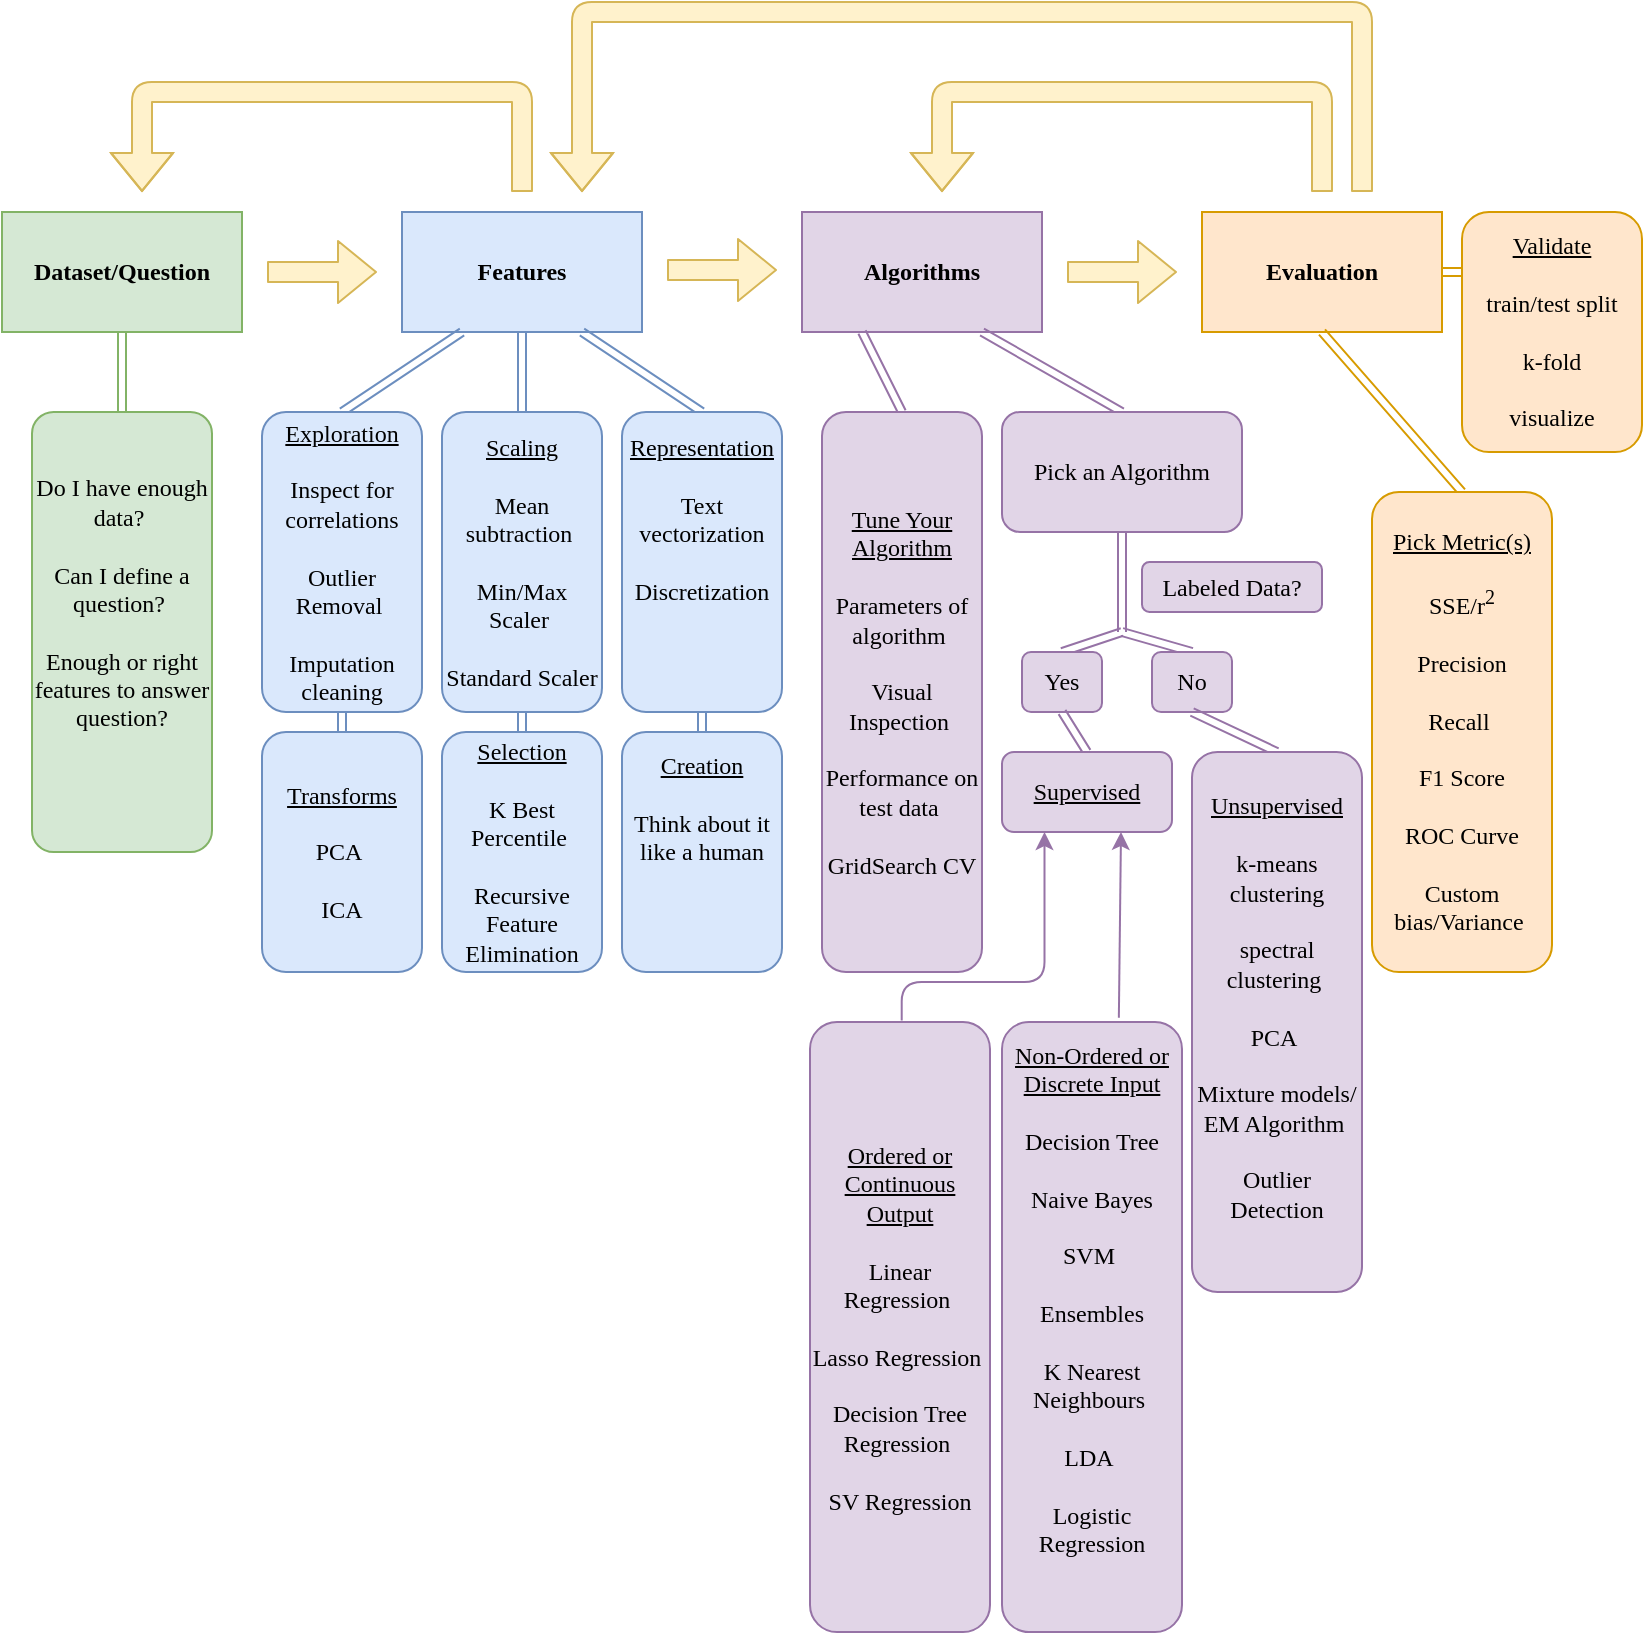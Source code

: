 <mxfile version="10.6.7" type="github"><diagram id="qT7L3otI84lgimNSR-LT" name="Page-1"><mxGraphModel dx="892" dy="560" grid="1" gridSize="10" guides="1" tooltips="1" connect="1" arrows="1" fold="1" page="1" pageScale="1" pageWidth="850" pageHeight="1100" math="0" shadow="0"><root><mxCell id="0"/><mxCell id="1" parent="0"/><mxCell id="gYrcH-Wnd0jY1bvYTcr8-1" value="&lt;font&gt;Dataset/Question&lt;/font&gt;" style="rounded=0;whiteSpace=wrap;html=1;fillColor=#d5e8d4;strokeColor=#82b366;fontStyle=1;fontFamily=Tahoma;" vertex="1" parent="1"><mxGeometry x="20" y="330" width="120" height="60" as="geometry"/></mxCell><mxCell id="gYrcH-Wnd0jY1bvYTcr8-2" value="&lt;font&gt;Features&lt;/font&gt;" style="rounded=0;whiteSpace=wrap;html=1;fillColor=#dae8fc;strokeColor=#6c8ebf;fontStyle=1;fontFamily=Tahoma;" vertex="1" parent="1"><mxGeometry x="220" y="330" width="120" height="60" as="geometry"/></mxCell><mxCell id="gYrcH-Wnd0jY1bvYTcr8-3" value="&lt;font&gt;Algorithms&lt;/font&gt;" style="rounded=0;whiteSpace=wrap;html=1;fillColor=#e1d5e7;strokeColor=#9673a6;fontFamily=Tahoma;fontStyle=1" vertex="1" parent="1"><mxGeometry x="420" y="330" width="120" height="60" as="geometry"/></mxCell><mxCell id="gYrcH-Wnd0jY1bvYTcr8-81" style="edgeStyle=none;shape=link;rounded=0;orthogonalLoop=1;jettySize=auto;html=1;exitX=1;exitY=0.5;exitDx=0;exitDy=0;entryX=0;entryY=0.25;entryDx=0;entryDy=0;strokeWidth=1;fontFamily=Tahoma;fillColor=#ffe6cc;strokeColor=#d79b00;" edge="1" parent="1" source="gYrcH-Wnd0jY1bvYTcr8-4" target="gYrcH-Wnd0jY1bvYTcr8-79"><mxGeometry relative="1" as="geometry"/></mxCell><mxCell id="gYrcH-Wnd0jY1bvYTcr8-4" value="&lt;font&gt;Evaluation&lt;/font&gt;" style="rounded=0;whiteSpace=wrap;html=1;fillColor=#ffe6cc;strokeColor=#d79b00;fontFamily=Tahoma;fontStyle=1" vertex="1" parent="1"><mxGeometry x="620" y="330" width="120" height="60" as="geometry"/></mxCell><mxCell id="gYrcH-Wnd0jY1bvYTcr8-9" value="&lt;span style=&quot;text-align: left&quot;&gt;Do I have enough data?&amp;nbsp;&lt;br&gt;&lt;br&gt;Can I define a question?&amp;nbsp;&lt;br&gt;&lt;br&gt;Enough or right features to answer question?&lt;br&gt;&lt;br&gt;&lt;br&gt;&lt;/span&gt;" style="rounded=1;whiteSpace=wrap;html=1;fillColor=#d5e8d4;strokeColor=#82b366;arcSize=12;imageWidth=24;fontFamily=Tahoma;" vertex="1" parent="1"><mxGeometry x="35" y="430" width="90" height="220" as="geometry"/></mxCell><mxCell id="gYrcH-Wnd0jY1bvYTcr8-10" style="edgeStyle=none;rounded=0;orthogonalLoop=1;jettySize=auto;html=1;exitX=0.5;exitY=1;exitDx=0;exitDy=0;shape=link;fillColor=#d5e8d4;strokeColor=#82b366;width=-4;" edge="1" parent="1" source="gYrcH-Wnd0jY1bvYTcr8-1" target="gYrcH-Wnd0jY1bvYTcr8-9"><mxGeometry relative="1" as="geometry"><mxPoint x="80" y="440" as="targetPoint"/><mxPoint x="80" y="390" as="sourcePoint"/></mxGeometry></mxCell><mxCell id="gYrcH-Wnd0jY1bvYTcr8-12" value="" style="shape=flexArrow;endArrow=classic;html=1;fontFamily=Tahoma;fillColor=#fff2cc;strokeColor=#d6b656;" edge="1" parent="1"><mxGeometry width="50" height="50" relative="1" as="geometry"><mxPoint x="152.5" y="360" as="sourcePoint"/><mxPoint x="207.5" y="360" as="targetPoint"/></mxGeometry></mxCell><mxCell id="gYrcH-Wnd0jY1bvYTcr8-16" value="" style="shape=flexArrow;endArrow=classic;html=1;fontFamily=Tahoma;fillColor=#fff2cc;strokeColor=#d6b656;" edge="1" parent="1"><mxGeometry width="50" height="50" relative="1" as="geometry"><mxPoint x="352.5" y="359" as="sourcePoint"/><mxPoint x="407.5" y="359" as="targetPoint"/></mxGeometry></mxCell><mxCell id="gYrcH-Wnd0jY1bvYTcr8-17" value="" style="shape=flexArrow;endArrow=classic;html=1;fontFamily=Tahoma;fillColor=#fff2cc;strokeColor=#d6b656;" edge="1" parent="1"><mxGeometry width="50" height="50" relative="1" as="geometry"><mxPoint x="552.5" y="360" as="sourcePoint"/><mxPoint x="607.5" y="360" as="targetPoint"/></mxGeometry></mxCell><mxCell id="gYrcH-Wnd0jY1bvYTcr8-18" value="" style="shape=flexArrow;endArrow=classic;html=1;fontFamily=Tahoma;fillColor=#fff2cc;strokeColor=#d6b656;" edge="1" parent="1"><mxGeometry width="50" height="50" relative="1" as="geometry"><mxPoint x="680" y="320" as="sourcePoint"/><mxPoint x="490" y="320" as="targetPoint"/><Array as="points"><mxPoint x="680" y="270"/><mxPoint x="590" y="270"/><mxPoint x="490" y="270"/></Array></mxGeometry></mxCell><mxCell id="gYrcH-Wnd0jY1bvYTcr8-19" value="" style="shape=flexArrow;endArrow=classic;html=1;fontFamily=Tahoma;fillColor=#fff2cc;strokeColor=#d6b656;" edge="1" parent="1"><mxGeometry width="50" height="50" relative="1" as="geometry"><mxPoint x="280" y="320" as="sourcePoint"/><mxPoint x="90" y="320" as="targetPoint"/><Array as="points"><mxPoint x="280" y="270"/><mxPoint x="190" y="270"/><mxPoint x="90" y="270"/></Array></mxGeometry></mxCell><mxCell id="gYrcH-Wnd0jY1bvYTcr8-20" value="" style="shape=flexArrow;endArrow=classic;html=1;fontFamily=Tahoma;fillColor=#fff2cc;strokeColor=#d6b656;" edge="1" parent="1"><mxGeometry width="50" height="50" relative="1" as="geometry"><mxPoint x="700" y="320" as="sourcePoint"/><mxPoint x="310" y="320" as="targetPoint"/><Array as="points"><mxPoint x="700" y="230"/><mxPoint x="310" y="230"/></Array></mxGeometry></mxCell><mxCell id="gYrcH-Wnd0jY1bvYTcr8-38" style="edgeStyle=none;shape=link;rounded=0;orthogonalLoop=1;jettySize=auto;html=1;exitX=0.5;exitY=0;exitDx=0;exitDy=0;entryX=0.25;entryY=1;entryDx=0;entryDy=0;fontFamily=Tahoma;fillColor=#dae8fc;strokeColor=#6c8ebf;" edge="1" parent="1" source="gYrcH-Wnd0jY1bvYTcr8-30" target="gYrcH-Wnd0jY1bvYTcr8-2"><mxGeometry relative="1" as="geometry"/></mxCell><mxCell id="gYrcH-Wnd0jY1bvYTcr8-30" value="&lt;u&gt;Exploration&lt;/u&gt;&lt;br&gt;&lt;br&gt;Inspect for correlations&lt;br&gt;&lt;br&gt;Outlier Removal&amp;nbsp;&lt;br&gt;&lt;br&gt;Imputation cleaning&lt;br&gt;" style="rounded=1;whiteSpace=wrap;html=1;fontFamily=Tahoma;fillColor=#dae8fc;strokeColor=#6c8ebf;" vertex="1" parent="1"><mxGeometry x="150" y="430" width="80" height="150" as="geometry"/></mxCell><mxCell id="gYrcH-Wnd0jY1bvYTcr8-40" style="edgeStyle=none;rounded=0;orthogonalLoop=1;jettySize=auto;html=1;exitX=0.5;exitY=0;exitDx=0;exitDy=0;entryX=0.5;entryY=1;entryDx=0;entryDy=0;fontFamily=Tahoma;fillColor=#dae8fc;strokeColor=#6c8ebf;shape=link;" edge="1" parent="1" source="gYrcH-Wnd0jY1bvYTcr8-31" target="gYrcH-Wnd0jY1bvYTcr8-30"><mxGeometry relative="1" as="geometry"/></mxCell><mxCell id="gYrcH-Wnd0jY1bvYTcr8-31" value="&lt;u&gt;Transforms&lt;/u&gt;&lt;br&gt;&lt;br&gt;PCA&amp;nbsp;&lt;br&gt;&lt;br&gt;ICA&lt;br&gt;" style="rounded=1;whiteSpace=wrap;html=1;fontFamily=Tahoma;fillColor=#dae8fc;strokeColor=#6c8ebf;" vertex="1" parent="1"><mxGeometry x="150" y="590" width="80" height="120" as="geometry"/></mxCell><mxCell id="gYrcH-Wnd0jY1bvYTcr8-41" style="edgeStyle=none;shape=link;rounded=0;orthogonalLoop=1;jettySize=auto;html=1;exitX=0.5;exitY=0;exitDx=0;exitDy=0;entryX=0.5;entryY=1;entryDx=0;entryDy=0;fontFamily=Tahoma;fillColor=#dae8fc;strokeColor=#6c8ebf;" edge="1" parent="1" source="gYrcH-Wnd0jY1bvYTcr8-32" target="gYrcH-Wnd0jY1bvYTcr8-35"><mxGeometry relative="1" as="geometry"/></mxCell><mxCell id="gYrcH-Wnd0jY1bvYTcr8-32" value="&lt;u&gt;Selection&lt;/u&gt;&lt;br&gt;&lt;br&gt;K Best Percentile&amp;nbsp;&lt;br&gt;&lt;br&gt;Recursive Feature Elimination&lt;br&gt;" style="rounded=1;whiteSpace=wrap;html=1;fontFamily=Tahoma;fillColor=#dae8fc;strokeColor=#6c8ebf;" vertex="1" parent="1"><mxGeometry x="240" y="590" width="80" height="120" as="geometry"/></mxCell><mxCell id="gYrcH-Wnd0jY1bvYTcr8-42" style="edgeStyle=none;shape=link;rounded=0;orthogonalLoop=1;jettySize=auto;html=1;exitX=0.5;exitY=0;exitDx=0;exitDy=0;entryX=0.5;entryY=1;entryDx=0;entryDy=0;fontFamily=Tahoma;fillColor=#dae8fc;strokeColor=#6c8ebf;" edge="1" parent="1" source="gYrcH-Wnd0jY1bvYTcr8-33" target="gYrcH-Wnd0jY1bvYTcr8-34"><mxGeometry relative="1" as="geometry"/></mxCell><mxCell id="gYrcH-Wnd0jY1bvYTcr8-33" value="&lt;br&gt;&lt;br&gt;&lt;u&gt;Creation&lt;/u&gt;&lt;br&gt;&lt;br&gt;Think about it like a human&lt;br&gt;&lt;br&gt;&lt;br&gt;&lt;br&gt;&lt;br&gt;&lt;br&gt;" style="rounded=1;whiteSpace=wrap;html=1;fontFamily=Tahoma;fillColor=#dae8fc;strokeColor=#6c8ebf;" vertex="1" parent="1"><mxGeometry x="330" y="590" width="80" height="120" as="geometry"/></mxCell><mxCell id="gYrcH-Wnd0jY1bvYTcr8-39" style="edgeStyle=none;shape=link;rounded=0;orthogonalLoop=1;jettySize=auto;html=1;exitX=0.5;exitY=0;exitDx=0;exitDy=0;entryX=0.75;entryY=1;entryDx=0;entryDy=0;fontFamily=Tahoma;fillColor=#dae8fc;strokeColor=#6c8ebf;" edge="1" parent="1" source="gYrcH-Wnd0jY1bvYTcr8-34" target="gYrcH-Wnd0jY1bvYTcr8-2"><mxGeometry relative="1" as="geometry"/></mxCell><mxCell id="gYrcH-Wnd0jY1bvYTcr8-34" value="&lt;u&gt;Representation&lt;/u&gt;&lt;br&gt;&lt;br&gt;Text vectorization&lt;br&gt;&lt;br&gt;Discretization&lt;br&gt;&lt;br&gt;&lt;br&gt;&lt;br&gt;" style="rounded=1;whiteSpace=wrap;html=1;fontFamily=Tahoma;fillColor=#dae8fc;strokeColor=#6c8ebf;" vertex="1" parent="1"><mxGeometry x="330" y="430" width="80" height="150" as="geometry"/></mxCell><mxCell id="gYrcH-Wnd0jY1bvYTcr8-37" style="edgeStyle=none;shape=link;rounded=0;orthogonalLoop=1;jettySize=auto;html=1;exitX=0.5;exitY=0;exitDx=0;exitDy=0;entryX=0.5;entryY=1;entryDx=0;entryDy=0;fontFamily=Tahoma;fillColor=#dae8fc;strokeColor=#6c8ebf;" edge="1" parent="1" source="gYrcH-Wnd0jY1bvYTcr8-35" target="gYrcH-Wnd0jY1bvYTcr8-2"><mxGeometry relative="1" as="geometry"/></mxCell><mxCell id="gYrcH-Wnd0jY1bvYTcr8-35" value="&lt;u&gt;Scaling&lt;/u&gt;&lt;br&gt;&lt;br&gt;Mean subtraction&amp;nbsp;&lt;br&gt;&lt;br&gt;Min/Max Scaler&amp;nbsp;&lt;br&gt;&lt;br&gt;Standard Scaler&lt;br&gt;" style="rounded=1;whiteSpace=wrap;html=1;fontFamily=Tahoma;fillColor=#dae8fc;strokeColor=#6c8ebf;" vertex="1" parent="1"><mxGeometry x="240" y="430" width="80" height="150" as="geometry"/></mxCell><mxCell id="gYrcH-Wnd0jY1bvYTcr8-44" style="edgeStyle=none;shape=link;rounded=0;orthogonalLoop=1;jettySize=auto;html=1;exitX=0.5;exitY=0;exitDx=0;exitDy=0;entryX=0.25;entryY=1;entryDx=0;entryDy=0;fontFamily=Tahoma;fillColor=#e1d5e7;strokeColor=#9673a6;" edge="1" parent="1" source="gYrcH-Wnd0jY1bvYTcr8-43" target="gYrcH-Wnd0jY1bvYTcr8-3"><mxGeometry relative="1" as="geometry"/></mxCell><mxCell id="gYrcH-Wnd0jY1bvYTcr8-43" value="&lt;u&gt;Tune Your Algorithm&lt;/u&gt;&lt;br&gt;&lt;br&gt;Parameters of algorithm&amp;nbsp;&lt;br&gt;&lt;br&gt;Visual Inspection&amp;nbsp;&lt;br&gt;&lt;br&gt;Performance on test data&amp;nbsp;&lt;br&gt;&lt;br&gt;GridSearch CV&lt;br&gt;" style="rounded=1;whiteSpace=wrap;html=1;fontFamily=Tahoma;fillColor=#e1d5e7;strokeColor=#9673a6;" vertex="1" parent="1"><mxGeometry x="430" y="430" width="80" height="280" as="geometry"/></mxCell><mxCell id="gYrcH-Wnd0jY1bvYTcr8-46" style="edgeStyle=none;shape=link;rounded=0;orthogonalLoop=1;jettySize=auto;html=1;exitX=0.5;exitY=0;exitDx=0;exitDy=0;entryX=0.75;entryY=1;entryDx=0;entryDy=0;fontFamily=Tahoma;fillColor=#e1d5e7;strokeColor=#9673a6;" edge="1" parent="1" source="gYrcH-Wnd0jY1bvYTcr8-45" target="gYrcH-Wnd0jY1bvYTcr8-3"><mxGeometry relative="1" as="geometry"/></mxCell><mxCell id="gYrcH-Wnd0jY1bvYTcr8-47" style="edgeStyle=none;shape=link;rounded=0;orthogonalLoop=1;jettySize=auto;html=1;exitX=0.5;exitY=1;exitDx=0;exitDy=0;fontFamily=Tahoma;fillColor=#e1d5e7;strokeColor=#9673a6;" edge="1" parent="1" source="gYrcH-Wnd0jY1bvYTcr8-45"><mxGeometry relative="1" as="geometry"><mxPoint x="580" y="540" as="targetPoint"/></mxGeometry></mxCell><mxCell id="gYrcH-Wnd0jY1bvYTcr8-45" value="Pick an Algorithm" style="rounded=1;whiteSpace=wrap;html=1;fontFamily=Tahoma;fillColor=#e1d5e7;strokeColor=#9673a6;" vertex="1" parent="1"><mxGeometry x="520" y="430" width="120" height="60" as="geometry"/></mxCell><mxCell id="gYrcH-Wnd0jY1bvYTcr8-48" value="Labeled Data?" style="rounded=1;whiteSpace=wrap;html=1;fontFamily=Tahoma;fillColor=#e1d5e7;strokeColor=#9673a6;" vertex="1" parent="1"><mxGeometry x="590" y="505" width="90" height="25" as="geometry"/></mxCell><mxCell id="gYrcH-Wnd0jY1bvYTcr8-51" style="edgeStyle=none;shape=link;rounded=0;orthogonalLoop=1;jettySize=auto;html=1;exitX=0.5;exitY=0;exitDx=0;exitDy=0;fontFamily=Tahoma;fillColor=#e1d5e7;strokeColor=#9673a6;" edge="1" parent="1" source="gYrcH-Wnd0jY1bvYTcr8-50"><mxGeometry relative="1" as="geometry"><mxPoint x="580" y="540" as="targetPoint"/></mxGeometry></mxCell><mxCell id="gYrcH-Wnd0jY1bvYTcr8-50" value="Yes" style="rounded=1;whiteSpace=wrap;html=1;fontFamily=Tahoma;fillColor=#e1d5e7;strokeColor=#9673a6;" vertex="1" parent="1"><mxGeometry x="530" y="550" width="40" height="30" as="geometry"/></mxCell><mxCell id="gYrcH-Wnd0jY1bvYTcr8-53" style="edgeStyle=none;shape=link;rounded=0;orthogonalLoop=1;jettySize=auto;html=1;exitX=0.5;exitY=0;exitDx=0;exitDy=0;fontFamily=Tahoma;fillColor=#e1d5e7;strokeColor=#9673a6;" edge="1" parent="1" source="gYrcH-Wnd0jY1bvYTcr8-52"><mxGeometry relative="1" as="geometry"><mxPoint x="580" y="540" as="targetPoint"/></mxGeometry></mxCell><mxCell id="gYrcH-Wnd0jY1bvYTcr8-52" value="No" style="rounded=1;whiteSpace=wrap;html=1;fontFamily=Tahoma;fillColor=#e1d5e7;strokeColor=#9673a6;" vertex="1" parent="1"><mxGeometry x="595" y="550" width="40" height="30" as="geometry"/></mxCell><mxCell id="gYrcH-Wnd0jY1bvYTcr8-57" style="edgeStyle=none;shape=link;rounded=0;orthogonalLoop=1;jettySize=auto;html=1;exitX=0.5;exitY=0;exitDx=0;exitDy=0;entryX=0.5;entryY=1;entryDx=0;entryDy=0;fontFamily=Tahoma;fillColor=#e1d5e7;strokeColor=#9673a6;" edge="1" parent="1" source="gYrcH-Wnd0jY1bvYTcr8-56" target="gYrcH-Wnd0jY1bvYTcr8-52"><mxGeometry relative="1" as="geometry"/></mxCell><mxCell id="gYrcH-Wnd0jY1bvYTcr8-56" value="&lt;u&gt;Unsupervised&lt;/u&gt;&lt;br&gt;&lt;br&gt;k-means clustering&lt;br&gt;&lt;br&gt;spectral clustering&amp;nbsp;&lt;br&gt;&lt;br&gt;PCA&amp;nbsp;&lt;br&gt;&lt;br&gt;Mixture models/ EM Algorithm&amp;nbsp;&lt;br&gt;&lt;br&gt;Outlier Detection&lt;br&gt;&lt;br&gt;" style="rounded=1;whiteSpace=wrap;html=1;fontFamily=Tahoma;fillColor=#e1d5e7;strokeColor=#9673a6;" vertex="1" parent="1"><mxGeometry x="615" y="600" width="85" height="270" as="geometry"/></mxCell><mxCell id="gYrcH-Wnd0jY1bvYTcr8-59" style="edgeStyle=none;shape=link;rounded=0;orthogonalLoop=1;jettySize=auto;html=1;exitX=0.5;exitY=0;exitDx=0;exitDy=0;entryX=0.5;entryY=1;entryDx=0;entryDy=0;fontFamily=Tahoma;fillColor=#e1d5e7;strokeColor=#9673a6;" edge="1" parent="1" source="gYrcH-Wnd0jY1bvYTcr8-58" target="gYrcH-Wnd0jY1bvYTcr8-50"><mxGeometry relative="1" as="geometry"/></mxCell><mxCell id="gYrcH-Wnd0jY1bvYTcr8-58" value="&lt;u&gt;Supervised&lt;/u&gt;" style="rounded=1;whiteSpace=wrap;html=1;fontFamily=Tahoma;fillColor=#e1d5e7;strokeColor=#9673a6;" vertex="1" parent="1"><mxGeometry x="520" y="600" width="85" height="40" as="geometry"/></mxCell><mxCell id="gYrcH-Wnd0jY1bvYTcr8-61" value="&lt;u&gt;Ordered or Continuous Output&lt;/u&gt;&lt;br&gt;&lt;br&gt;Linear Regression&amp;nbsp;&lt;br&gt;&lt;br&gt;Lasso Regression&amp;nbsp;&lt;br&gt;&lt;br&gt;Decision Tree Regression&amp;nbsp;&lt;br&gt;&lt;br&gt;SV Regression&lt;br&gt;" style="rounded=1;whiteSpace=wrap;html=1;fontFamily=Tahoma;fillColor=#e1d5e7;strokeColor=#9673a6;" vertex="1" parent="1"><mxGeometry x="424" y="735" width="90" height="305" as="geometry"/></mxCell><mxCell id="gYrcH-Wnd0jY1bvYTcr8-73" value="" style="edgeStyle=elbowEdgeStyle;elbow=vertical;endArrow=classic;html=1;fontFamily=Tahoma;entryX=0.25;entryY=1;entryDx=0;entryDy=0;exitX=0.5;exitY=0;exitDx=0;exitDy=0;fillColor=#e1d5e7;strokeColor=#9673a6;" edge="1" parent="1" target="gYrcH-Wnd0jY1bvYTcr8-58"><mxGeometry width="50" height="50" relative="1" as="geometry"><mxPoint x="469.857" y="734.286" as="sourcePoint"/><mxPoint x="520" y="690" as="targetPoint"/><Array as="points"><mxPoint x="510" y="715"/></Array></mxGeometry></mxCell><mxCell id="gYrcH-Wnd0jY1bvYTcr8-75" value="&lt;u&gt;Non-Ordered or Discrete Input&lt;br&gt;&lt;/u&gt;&lt;br&gt;Decision Tree&lt;br&gt;&lt;br&gt;Naive Bayes&lt;br&gt;&lt;br&gt;SVM&amp;nbsp;&lt;br&gt;&lt;br&gt;Ensembles&lt;br&gt;&lt;br&gt;K Nearest Neighbours&amp;nbsp;&lt;br&gt;&lt;br&gt;LDA&amp;nbsp;&lt;br&gt;&lt;br&gt;Logistic Regression&lt;br&gt;&lt;br&gt;&lt;br&gt;" style="rounded=1;whiteSpace=wrap;html=1;fontFamily=Tahoma;fillColor=#e1d5e7;strokeColor=#9673a6;" vertex="1" parent="1"><mxGeometry x="520" y="735" width="90" height="305" as="geometry"/></mxCell><mxCell id="gYrcH-Wnd0jY1bvYTcr8-78" value="" style="endArrow=classic;html=1;strokeWidth=1;fontFamily=Tahoma;fillColor=#e1d5e7;strokeColor=#9673a6;exitX=0.656;exitY=-0.008;exitDx=0;exitDy=0;exitPerimeter=0;" edge="1" parent="1"><mxGeometry width="50" height="50" relative="1" as="geometry"><mxPoint x="578.429" y="732.857" as="sourcePoint"/><mxPoint x="579.5" y="640" as="targetPoint"/></mxGeometry></mxCell><mxCell id="gYrcH-Wnd0jY1bvYTcr8-79" value="&lt;u&gt;Validate&lt;/u&gt;&lt;br&gt;&lt;br&gt;train/test split&lt;br&gt;&lt;br&gt;k-fold&lt;br&gt;&lt;br&gt;visualize&lt;br&gt;" style="rounded=1;whiteSpace=wrap;html=1;fontFamily=Tahoma;fillColor=#ffe6cc;strokeColor=#d79b00;" vertex="1" parent="1"><mxGeometry x="750" y="330" width="90" height="120" as="geometry"/></mxCell><mxCell id="gYrcH-Wnd0jY1bvYTcr8-83" style="edgeStyle=none;shape=link;rounded=0;orthogonalLoop=1;jettySize=auto;html=1;exitX=0.5;exitY=0;exitDx=0;exitDy=0;entryX=0.5;entryY=1;entryDx=0;entryDy=0;strokeWidth=1;fontFamily=Tahoma;fillColor=#ffe6cc;strokeColor=#d79b00;" edge="1" parent="1" source="gYrcH-Wnd0jY1bvYTcr8-82" target="gYrcH-Wnd0jY1bvYTcr8-4"><mxGeometry relative="1" as="geometry"/></mxCell><mxCell id="gYrcH-Wnd0jY1bvYTcr8-82" value="&lt;u&gt;Pick Metric(s)&lt;/u&gt;&lt;br&gt;&lt;br&gt;SSE/r&lt;sup style=&quot;vertical-align: super&quot;&gt;2&lt;br&gt;&lt;/sup&gt;&lt;br&gt;Precision&lt;br&gt;&lt;br&gt;Recall&amp;nbsp;&lt;br&gt;&lt;br&gt;F1 Score&lt;br&gt;&lt;br&gt;ROC Curve&lt;br&gt;&lt;br&gt;Custom bias/Variance&amp;nbsp;&lt;br&gt;" style="rounded=1;whiteSpace=wrap;html=1;fontFamily=Tahoma;fillColor=#ffe6cc;strokeColor=#d79b00;" vertex="1" parent="1"><mxGeometry x="705" y="470" width="90" height="240" as="geometry"/></mxCell></root></mxGraphModel></diagram></mxfile>
